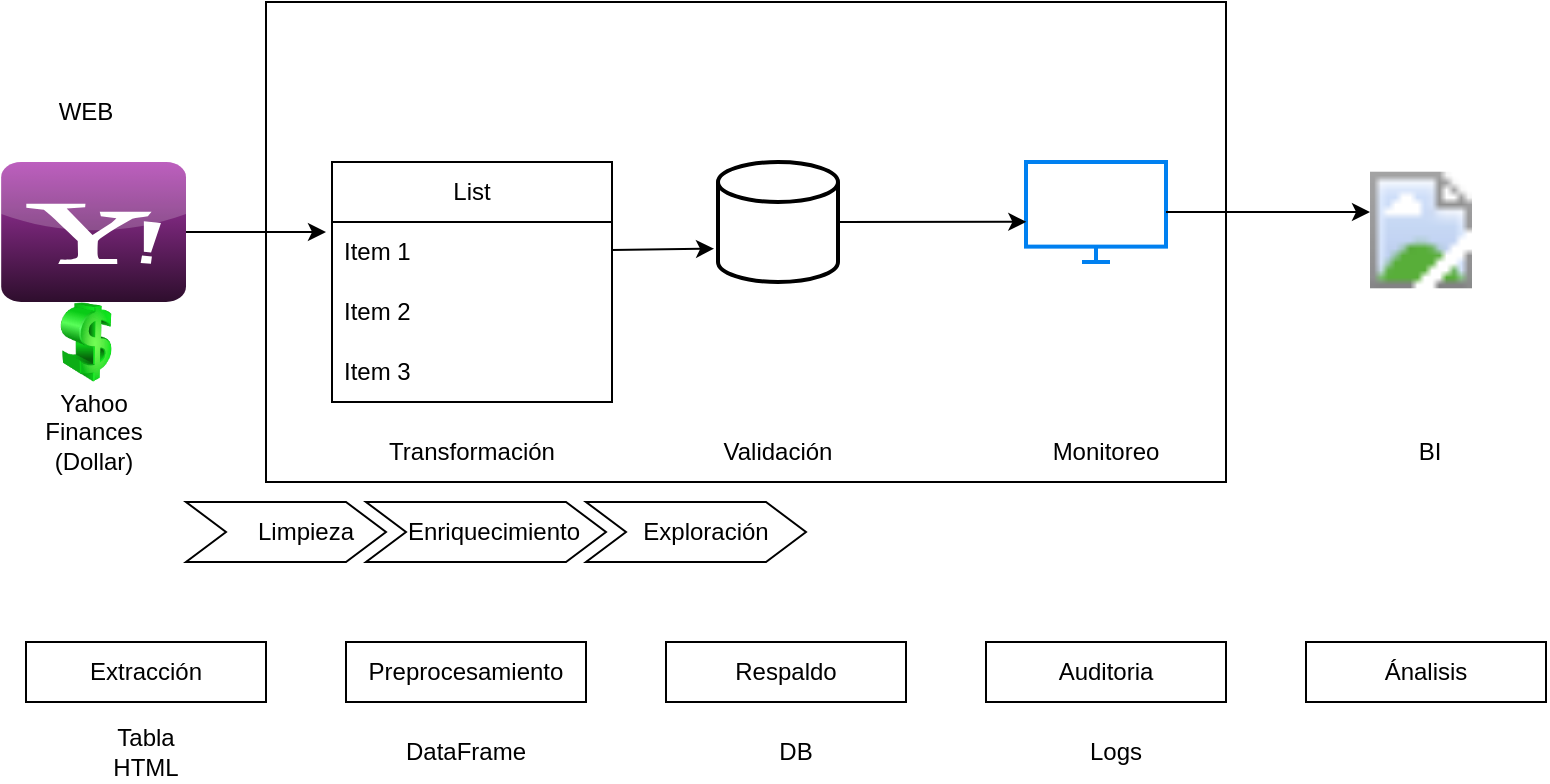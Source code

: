 <mxfile>
    <diagram id="Egy9BAFYMkn-7ry84wOl" name="Page-1">
        <mxGraphModel dx="1133" dy="446" grid="1" gridSize="10" guides="1" tooltips="1" connect="1" arrows="1" fold="1" page="1" pageScale="1" pageWidth="850" pageHeight="1100" math="0" shadow="0">
            <root>
                <mxCell id="0"/>
                <mxCell id="1" parent="0"/>
                <object label="Extracción" placeholders="1" id="2">
                    <mxCell style="rounded=0;whiteSpace=wrap;html=1;" vertex="1" parent="1">
                        <mxGeometry x="40" y="360" width="120" height="30" as="geometry"/>
                    </mxCell>
                </object>
                <mxCell id="3" value="Tabla HTML" style="text;html=1;align=center;verticalAlign=middle;whiteSpace=wrap;rounded=0;" vertex="1" parent="1">
                    <mxGeometry x="70" y="400" width="60" height="30" as="geometry"/>
                </mxCell>
                <object label="Respaldo" placeholders="1" id="4">
                    <mxCell style="rounded=0;whiteSpace=wrap;html=1;" vertex="1" parent="1">
                        <mxGeometry x="360" y="360" width="120" height="30" as="geometry"/>
                    </mxCell>
                </object>
                <mxCell id="5" value="DB" style="text;html=1;align=center;verticalAlign=middle;whiteSpace=wrap;rounded=0;" vertex="1" parent="1">
                    <mxGeometry x="395" y="400" width="60" height="30" as="geometry"/>
                </mxCell>
                <object label="Preprocesamiento" placeholders="1" id="6">
                    <mxCell style="rounded=0;whiteSpace=wrap;html=1;" vertex="1" parent="1">
                        <mxGeometry x="200" y="360" width="120" height="30" as="geometry"/>
                    </mxCell>
                </object>
                <mxCell id="7" value="DataFrame" style="text;html=1;align=center;verticalAlign=middle;whiteSpace=wrap;rounded=0;" vertex="1" parent="1">
                    <mxGeometry x="230" y="400" width="60" height="30" as="geometry"/>
                </mxCell>
                <object label="Auditoria" placeholders="1" id="8">
                    <mxCell style="rounded=0;whiteSpace=wrap;html=1;" vertex="1" parent="1">
                        <mxGeometry x="520" y="360" width="120" height="30" as="geometry"/>
                    </mxCell>
                </object>
                <mxCell id="9" value="Logs" style="text;html=1;align=center;verticalAlign=middle;whiteSpace=wrap;rounded=0;" vertex="1" parent="1">
                    <mxGeometry x="555" y="400" width="60" height="30" as="geometry"/>
                </mxCell>
                <mxCell id="12" value="" style="rounded=0;whiteSpace=wrap;html=1;" vertex="1" parent="1">
                    <mxGeometry x="160" y="40" width="480" height="240" as="geometry"/>
                </mxCell>
                <mxCell id="14" value="" style="dashed=0;outlineConnect=0;html=1;align=center;labelPosition=center;verticalLabelPosition=bottom;verticalAlign=top;shape=mxgraph.webicons.yahoo;fillColor=#AC37AE;gradientColor=#2E0E2D" vertex="1" parent="1">
                    <mxGeometry x="27.6" y="120" width="92.4" height="70" as="geometry"/>
                </mxCell>
                <mxCell id="15" value="WEB" style="text;html=1;align=center;verticalAlign=middle;whiteSpace=wrap;rounded=0;" vertex="1" parent="1">
                    <mxGeometry x="40" y="80" width="60" height="30" as="geometry"/>
                </mxCell>
                <mxCell id="16" value="" style="image;html=1;image=img/lib/clip_art/finance/Dollar_128x128.png" vertex="1" parent="1">
                    <mxGeometry x="45" y="190" width="50" height="40" as="geometry"/>
                </mxCell>
                <mxCell id="17" value="Yahoo Finances&lt;div&gt;(Dollar)&lt;/div&gt;" style="text;html=1;align=center;verticalAlign=middle;whiteSpace=wrap;rounded=0;" vertex="1" parent="1">
                    <mxGeometry x="43.8" y="240" width="60" height="30" as="geometry"/>
                </mxCell>
                <mxCell id="18" value="List" style="swimlane;fontStyle=0;childLayout=stackLayout;horizontal=1;startSize=30;horizontalStack=0;resizeParent=1;resizeParentMax=0;resizeLast=0;collapsible=1;marginBottom=0;whiteSpace=wrap;html=1;" vertex="1" parent="1">
                    <mxGeometry x="193" y="120" width="140" height="120" as="geometry"/>
                </mxCell>
                <mxCell id="19" value="Item 1" style="text;strokeColor=none;fillColor=none;align=left;verticalAlign=middle;spacingLeft=4;spacingRight=4;overflow=hidden;points=[[0,0.5],[1,0.5]];portConstraint=eastwest;rotatable=0;whiteSpace=wrap;html=1;" vertex="1" parent="18">
                    <mxGeometry y="30" width="140" height="30" as="geometry"/>
                </mxCell>
                <mxCell id="20" value="Item 2" style="text;strokeColor=none;fillColor=none;align=left;verticalAlign=middle;spacingLeft=4;spacingRight=4;overflow=hidden;points=[[0,0.5],[1,0.5]];portConstraint=eastwest;rotatable=0;whiteSpace=wrap;html=1;" vertex="1" parent="18">
                    <mxGeometry y="60" width="140" height="30" as="geometry"/>
                </mxCell>
                <mxCell id="21" value="Item 3" style="text;strokeColor=none;fillColor=none;align=left;verticalAlign=middle;spacingLeft=4;spacingRight=4;overflow=hidden;points=[[0,0.5],[1,0.5]];portConstraint=eastwest;rotatable=0;whiteSpace=wrap;html=1;" vertex="1" parent="18">
                    <mxGeometry y="90" width="140" height="30" as="geometry"/>
                </mxCell>
                <mxCell id="22" value="" style="strokeWidth=2;html=1;shape=mxgraph.flowchart.database;whiteSpace=wrap;" vertex="1" parent="1">
                    <mxGeometry x="386" y="120" width="60" height="60" as="geometry"/>
                </mxCell>
                <mxCell id="23" value="Transformación" style="text;html=1;align=center;verticalAlign=middle;whiteSpace=wrap;rounded=0;" vertex="1" parent="1">
                    <mxGeometry x="233" y="250" width="60" height="30" as="geometry"/>
                </mxCell>
                <mxCell id="24" value="Validación" style="text;html=1;align=center;verticalAlign=middle;whiteSpace=wrap;rounded=0;" vertex="1" parent="1">
                    <mxGeometry x="386" y="250" width="60" height="30" as="geometry"/>
                </mxCell>
                <mxCell id="25" value="Monitoreo" style="text;html=1;align=center;verticalAlign=middle;whiteSpace=wrap;rounded=0;" vertex="1" parent="1">
                    <mxGeometry x="550" y="250" width="60" height="30" as="geometry"/>
                </mxCell>
                <mxCell id="26" value="" style="shape=step;perimeter=stepPerimeter;whiteSpace=wrap;html=1;fixedSize=1;" vertex="1" parent="1">
                    <mxGeometry x="120" y="290" width="100" height="30" as="geometry"/>
                </mxCell>
                <mxCell id="27" value="" style="shape=step;perimeter=stepPerimeter;whiteSpace=wrap;html=1;fixedSize=1;" vertex="1" parent="1">
                    <mxGeometry x="210" y="290" width="120" height="30" as="geometry"/>
                </mxCell>
                <mxCell id="28" value="" style="shape=step;perimeter=stepPerimeter;whiteSpace=wrap;html=1;fixedSize=1;" vertex="1" parent="1">
                    <mxGeometry x="320" y="290" width="110" height="30" as="geometry"/>
                </mxCell>
                <mxCell id="29" value="Enriquecimiento" style="text;html=1;align=center;verticalAlign=middle;whiteSpace=wrap;rounded=0;" vertex="1" parent="1">
                    <mxGeometry x="244" y="290" width="60" height="30" as="geometry"/>
                </mxCell>
                <mxCell id="31" value="Exploración" style="text;html=1;align=center;verticalAlign=middle;whiteSpace=wrap;rounded=0;" vertex="1" parent="1">
                    <mxGeometry x="350" y="290" width="60" height="30" as="geometry"/>
                </mxCell>
                <mxCell id="33" value="Limpieza" style="text;html=1;align=center;verticalAlign=middle;whiteSpace=wrap;rounded=0;" vertex="1" parent="1">
                    <mxGeometry x="150" y="290" width="60" height="30" as="geometry"/>
                </mxCell>
                <mxCell id="34" value="" style="html=1;verticalLabelPosition=bottom;align=center;labelBackgroundColor=#ffffff;verticalAlign=top;strokeWidth=2;strokeColor=#0080F0;shadow=0;dashed=0;shape=mxgraph.ios7.icons.monitor;" vertex="1" parent="1">
                    <mxGeometry x="540" y="120" width="70" height="50" as="geometry"/>
                </mxCell>
                <mxCell id="35" style="edgeStyle=none;html=1;" edge="1" parent="1" source="14">
                    <mxGeometry relative="1" as="geometry">
                        <mxPoint x="190" y="155" as="targetPoint"/>
                    </mxGeometry>
                </mxCell>
                <mxCell id="36" style="edgeStyle=none;html=1;entryX=-0.033;entryY=0.722;entryDx=0;entryDy=0;entryPerimeter=0;" edge="1" parent="1" source="19" target="22">
                    <mxGeometry relative="1" as="geometry"/>
                </mxCell>
                <mxCell id="37" style="edgeStyle=none;html=1;entryX=0.792;entryY=0.458;entryDx=0;entryDy=0;entryPerimeter=0;" edge="1" parent="1" source="22" target="12">
                    <mxGeometry relative="1" as="geometry"/>
                </mxCell>
                <mxCell id="38" value="" style="image;aspect=fixed;html=1;points=[];align=center;fontSize=12;image=img/lib/azure2/power_platform/PowerBI.svg;" vertex="1" parent="1">
                    <mxGeometry x="712" y="120" width="51" height="68" as="geometry"/>
                </mxCell>
                <mxCell id="39" value="BI" style="text;html=1;align=center;verticalAlign=middle;whiteSpace=wrap;rounded=0;" vertex="1" parent="1">
                    <mxGeometry x="712" y="250" width="60" height="30" as="geometry"/>
                </mxCell>
                <mxCell id="40" style="edgeStyle=none;html=1;entryX=0;entryY=0.368;entryDx=0;entryDy=0;entryPerimeter=0;" edge="1" parent="1" source="34" target="38">
                    <mxGeometry relative="1" as="geometry"/>
                </mxCell>
                <object label="Ánalisis" placeholders="1" id="41">
                    <mxCell style="rounded=0;whiteSpace=wrap;html=1;" vertex="1" parent="1">
                        <mxGeometry x="680" y="360" width="120" height="30" as="geometry"/>
                    </mxCell>
                </object>
            </root>
        </mxGraphModel>
    </diagram>
</mxfile>
